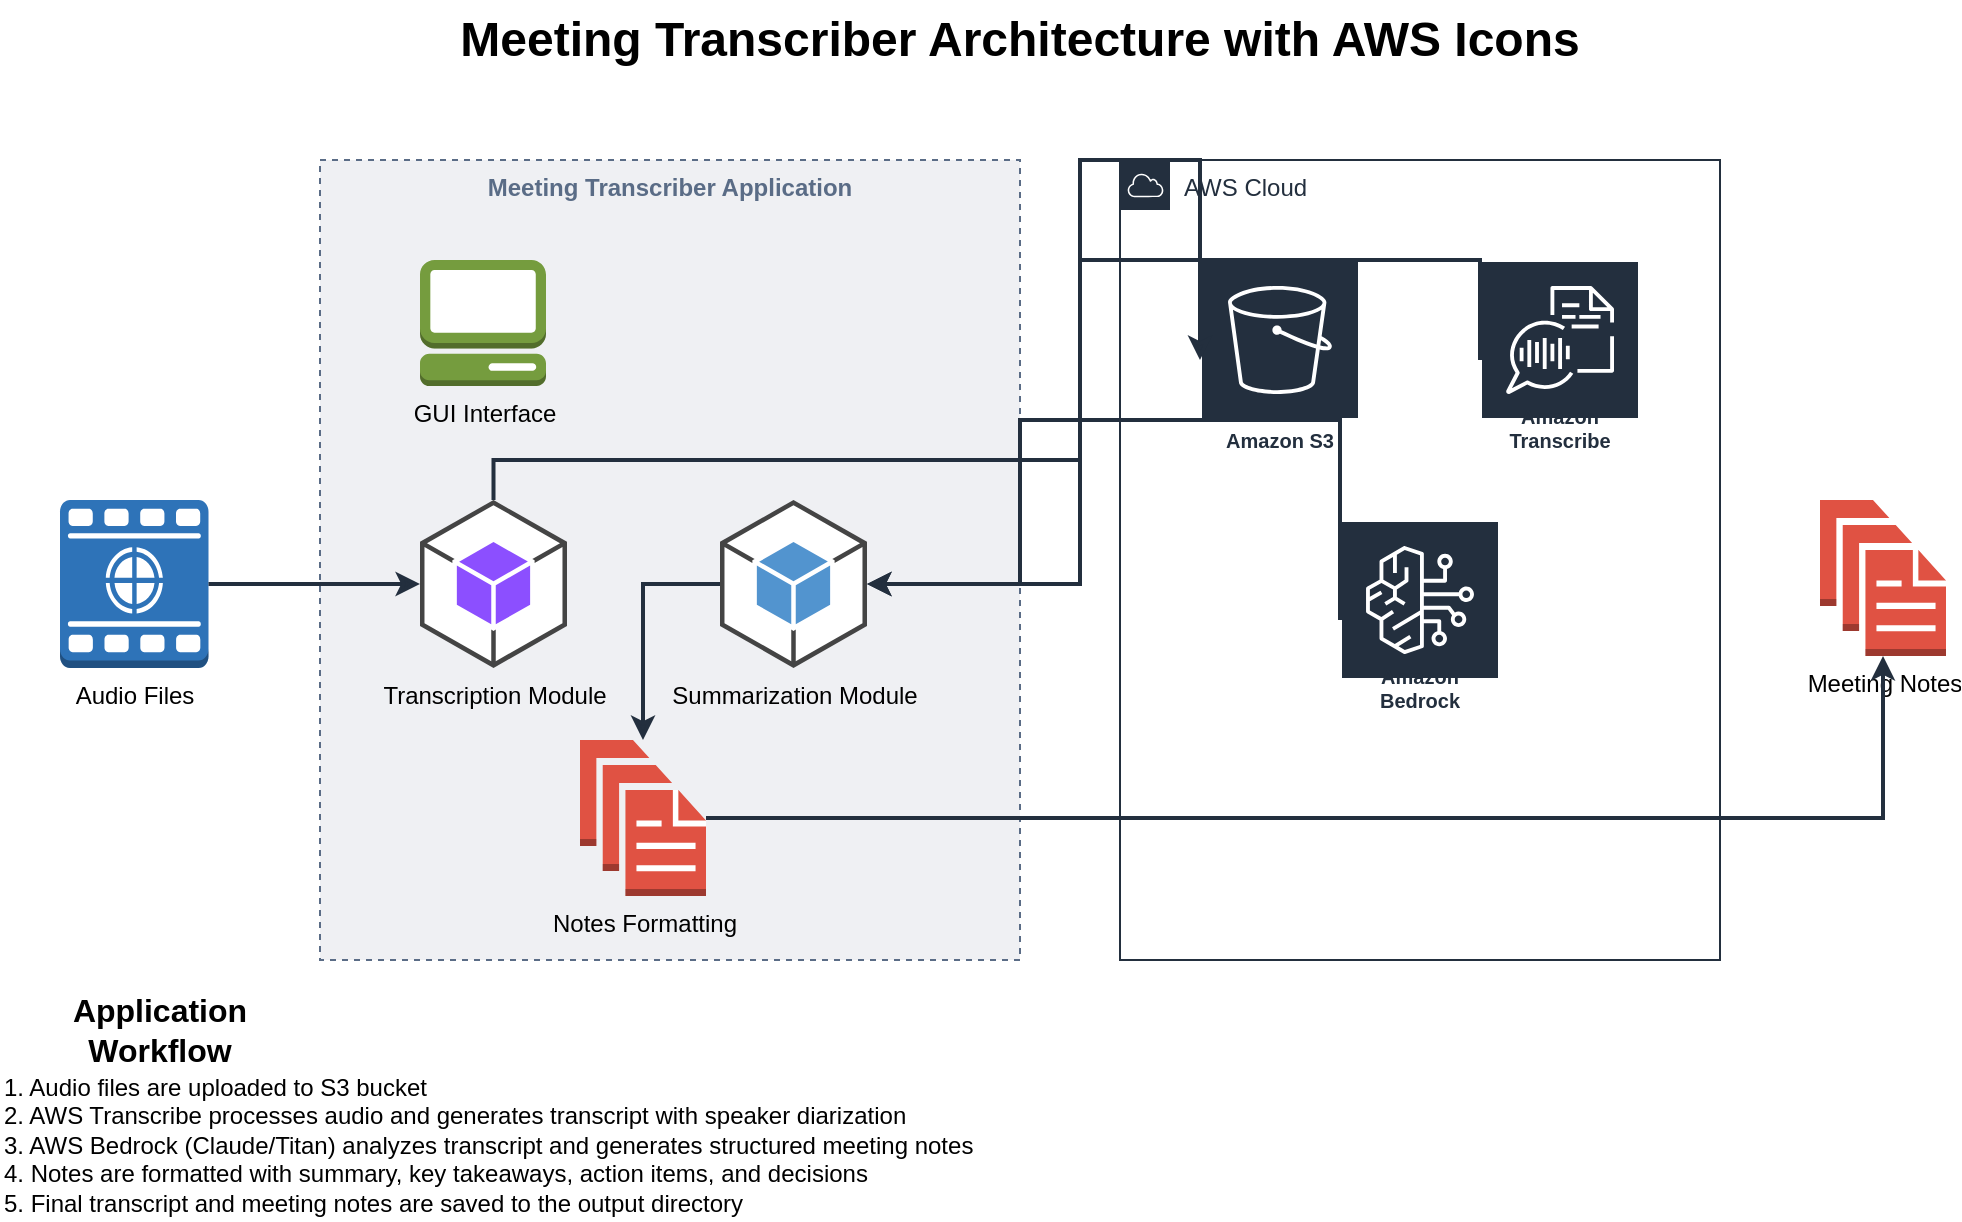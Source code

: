 <mxfile version="15.8.3" type="device">
  <diagram id="meeting-transcriber-architecture" name="Meeting Transcriber Architecture">
    <mxGraphModel dx="1422" dy="798" grid="1" gridSize="10" guides="1" tooltips="1" connect="1" arrows="1" fold="1" page="1" pageScale="1" pageWidth="1100" pageHeight="850" math="0" shadow="0">
      <root>
        <mxCell id="0" />
        <mxCell id="1" parent="0" />
        
        <!-- Title -->
        <mxCell id="title" value="Meeting Transcriber Architecture with AWS Icons" style="text;html=1;strokeColor=none;fillColor=none;align=center;verticalAlign=middle;whiteSpace=wrap;rounded=0;fontSize=24;fontStyle=1" vertex="1" parent="1">
          <mxGeometry x="250" y="20" width="600" height="40" as="geometry" />
        </mxCell>
        
        <!-- AWS Services Container -->
        <mxCell id="aws_services" value="AWS Cloud" style="points=[[0,0],[0.25,0],[0.5,0],[0.75,0],[1,0],[1,0.25],[1,0.5],[1,0.75],[1,1],[0.75,1],[0.5,1],[0.25,1],[0,1],[0,0.75],[0,0.5],[0,0.25]];outlineConnect=0;gradientColor=none;html=1;whiteSpace=wrap;fontSize=12;fontStyle=0;container=1;pointerEvents=0;collapsible=0;recursiveResize=0;shape=mxgraph.aws4.group;grIcon=mxgraph.aws4.group_aws_cloud;strokeColor=#232F3E;fillColor=none;verticalAlign=top;align=left;spacingLeft=30;fontColor=#232F3E;dashed=0;" vertex="1" parent="1">
          <mxGeometry x="600" y="100" width="300" height="400" as="geometry" />
        </mxCell>
        
        <!-- S3 Service -->
        <mxCell id="s3_service" value="Amazon S3" style="sketch=0;outlineConnect=0;fontColor=#232F3E;gradientColor=none;strokeColor=#ffffff;fillColor=#232F3E;dashed=0;verticalLabelPosition=middle;verticalAlign=bottom;align=center;html=1;whiteSpace=wrap;fontSize=10;fontStyle=1;spacing=3;shape=mxgraph.aws4.productIcon;prIcon=mxgraph.aws4.s3;" vertex="1" parent="aws_services">
          <mxGeometry x="40" y="50" width="80" height="100" as="geometry" />
        </mxCell>
        
        <!-- Transcribe Service -->
        <mxCell id="transcribe_service" value="Amazon Transcribe" style="sketch=0;outlineConnect=0;fontColor=#232F3E;gradientColor=none;strokeColor=#ffffff;fillColor=#232F3E;dashed=0;verticalLabelPosition=middle;verticalAlign=bottom;align=center;html=1;whiteSpace=wrap;fontSize=10;fontStyle=1;spacing=3;shape=mxgraph.aws4.productIcon;prIcon=mxgraph.aws4.transcribe;" vertex="1" parent="aws_services">
          <mxGeometry x="180" y="50" width="80" height="100" as="geometry" />
        </mxCell>
        
        <!-- Bedrock Service -->
        <mxCell id="bedrock_service" value="Amazon Bedrock" style="sketch=0;outlineConnect=0;fontColor=#232F3E;gradientColor=none;strokeColor=#ffffff;fillColor=#232F3E;dashed=0;verticalLabelPosition=middle;verticalAlign=bottom;align=center;html=1;whiteSpace=wrap;fontSize=10;fontStyle=1;spacing=3;shape=mxgraph.aws4.productIcon;prIcon=mxgraph.aws4.bedrock;" vertex="1" parent="aws_services">
          <mxGeometry x="110" y="180" width="80" height="100" as="geometry" />
        </mxCell>
        
        <!-- Application Components -->
        <mxCell id="app_container" value="Meeting Transcriber Application" style="fillColor=#EFF0F3;strokeColor=#5A6C86;dashed=1;verticalAlign=top;fontStyle=1;fontColor=#5A6C86;whiteSpace=wrap;html=1;" vertex="1" parent="1">
          <mxGeometry x="200" y="100" width="350" height="400" as="geometry" />
        </mxCell>
        
        <!-- GUI Component -->
        <mxCell id="gui_component" value="GUI Interface" style="outlineConnect=0;dashed=0;verticalLabelPosition=bottom;verticalAlign=top;align=center;html=1;shape=mxgraph.aws3.management_console;fillColor=#759C3E;gradientColor=none;" vertex="1" parent="1">
          <mxGeometry x="250" y="150" width="63" height="63" as="geometry" />
        </mxCell>
        
        <!-- Transcription Component -->
        <mxCell id="transcription_component" value="Transcription Module" style="outlineConnect=0;dashed=0;verticalLabelPosition=bottom;verticalAlign=top;align=center;html=1;shape=mxgraph.aws3.android;fillColor=#8C4FFF;gradientColor=none;" vertex="1" parent="1">
          <mxGeometry x="250" y="270" width="73.5" height="84" as="geometry" />
        </mxCell>
        
        <!-- Summarization Component -->
        <mxCell id="summarization_component" value="Summarization Module" style="outlineConnect=0;dashed=0;verticalLabelPosition=bottom;verticalAlign=top;align=center;html=1;shape=mxgraph.aws3.android;fillColor=#5294CF;gradientColor=none;" vertex="1" parent="1">
          <mxGeometry x="400" y="270" width="73.5" height="84" as="geometry" />
        </mxCell>
        
        <!-- Formatting Component -->
        <mxCell id="formatting_component" value="Notes Formatting" style="outlineConnect=0;dashed=0;verticalLabelPosition=bottom;verticalAlign=top;align=center;html=1;shape=mxgraph.aws3.documents;fillColor=#E05243;gradientColor=none;" vertex="1" parent="1">
          <mxGeometry x="330" y="390" width="63" height="78" as="geometry" />
        </mxCell>
        
        <!-- Input Files -->
        <mxCell id="input_files" value="Audio Files" style="outlineConnect=0;dashed=0;verticalLabelPosition=bottom;verticalAlign=top;align=center;html=1;shape=mxgraph.aws3.multimedia;fillColor=#2E73B8;gradientColor=none;" vertex="1" parent="1">
          <mxGeometry x="70" y="270" width="74.25" height="84" as="geometry" />
        </mxCell>
        
        <!-- Output Files -->
        <mxCell id="output_files" value="Meeting Notes" style="outlineConnect=0;dashed=0;verticalLabelPosition=bottom;verticalAlign=top;align=center;html=1;shape=mxgraph.aws3.documents;fillColor=#E05243;gradientColor=none;" vertex="1" parent="1">
          <mxGeometry x="950" y="270" width="63" height="78" as="geometry" />
        </mxCell>
        
        <!-- Flow Arrows -->
        <!-- Input to App -->
        <mxCell id="arrow_input_to_app" value="" style="edgeStyle=orthogonalEdgeStyle;rounded=0;orthogonalLoop=1;jettySize=auto;html=1;strokeColor=#232F3E;strokeWidth=2;" edge="1" parent="1" source="input_files" target="transcription_component">
          <mxGeometry relative="1" as="geometry" />
        </mxCell>
        
        <!-- App to AWS -->
        <mxCell id="arrow_app_to_s3" value="" style="edgeStyle=orthogonalEdgeStyle;rounded=0;orthogonalLoop=1;jettySize=auto;html=1;strokeColor=#232F3E;strokeWidth=2;entryX=0;entryY=0.5;entryDx=0;entryDy=0;entryPerimeter=0;" edge="1" parent="1" source="transcription_component" target="s3_service">
          <mxGeometry relative="1" as="geometry">
            <Array as="points">
              <mxPoint x="287" y="250" />
              <mxPoint x="580" y="250" />
              <mxPoint x="580" y="100" />
            </Array>
          </mxGeometry>
        </mxCell>
        
        <!-- AWS to App -->
        <mxCell id="arrow_transcribe_to_app" value="" style="edgeStyle=orthogonalEdgeStyle;rounded=0;orthogonalLoop=1;jettySize=auto;html=1;strokeColor=#232F3E;strokeWidth=2;exitX=0;exitY=0.5;exitDx=0;exitDy=0;exitPerimeter=0;" edge="1" parent="1" source="transcribe_service" target="summarization_component">
          <mxGeometry relative="1" as="geometry">
            <Array as="points">
              <mxPoint x="580" y="150" />
              <mxPoint x="580" y="312" />
            </Array>
          </mxGeometry>
        </mxCell>
        
        <!-- Bedrock to Summarization -->
        <mxCell id="arrow_bedrock_to_summarize" value="" style="edgeStyle=orthogonalEdgeStyle;rounded=0;orthogonalLoop=1;jettySize=auto;html=1;strokeColor=#232F3E;strokeWidth=2;exitX=0;exitY=0.5;exitDx=0;exitDy=0;exitPerimeter=0;" edge="1" parent="1" source="bedrock_service" target="summarization_component">
          <mxGeometry relative="1" as="geometry">
            <Array as="points">
              <mxPoint x="550" y="230" />
              <mxPoint x="550" y="312" />
            </Array>
          </mxGeometry>
        </mxCell>
        
        <!-- Summarization to Formatting -->
        <mxCell id="arrow_summarize_to_format" value="" style="edgeStyle=orthogonalEdgeStyle;rounded=0;orthogonalLoop=1;jettySize=auto;html=1;strokeColor=#232F3E;strokeWidth=2;" edge="1" parent="1" source="summarization_component" target="formatting_component">
          <mxGeometry relative="1" as="geometry" />
        </mxCell>
        
        <!-- Formatting to Output -->
        <mxCell id="arrow_format_to_output" value="" style="edgeStyle=orthogonalEdgeStyle;rounded=0;orthogonalLoop=1;jettySize=auto;html=1;strokeColor=#232F3E;strokeWidth=2;" edge="1" parent="1" source="formatting_component" target="output_files">
          <mxGeometry relative="1" as="geometry" />
        </mxCell>
        
        <!-- Workflow Description -->
        <mxCell id="workflow_title" value="Application Workflow" style="text;html=1;strokeColor=none;fillColor=none;align=center;verticalAlign=middle;whiteSpace=wrap;rounded=0;fontSize=16;fontStyle=1" vertex="1" parent="1">
          <mxGeometry x="40" y="520" width="160" height="30" as="geometry" />
        </mxCell>
        <mxCell id="workflow_description" value="1. Audio files are uploaded to S3 bucket&#xa;2. AWS Transcribe processes audio and generates transcript with speaker diarization&#xa;3. AWS Bedrock (Claude/Titan) analyzes transcript and generates structured meeting notes&#xa;4. Notes are formatted with summary, key takeaways, action items, and decisions&#xa;5. Final transcript and meeting notes are saved to the output directory" style="text;html=1;strokeColor=none;fillColor=none;align=left;verticalAlign=top;whiteSpace=wrap;rounded=0;" vertex="1" parent="1">
          <mxGeometry x="40" y="550" width="820" height="80" as="geometry" />
        </mxCell>
      </root>
    </mxGraphModel>
  </diagram>
</mxfile>